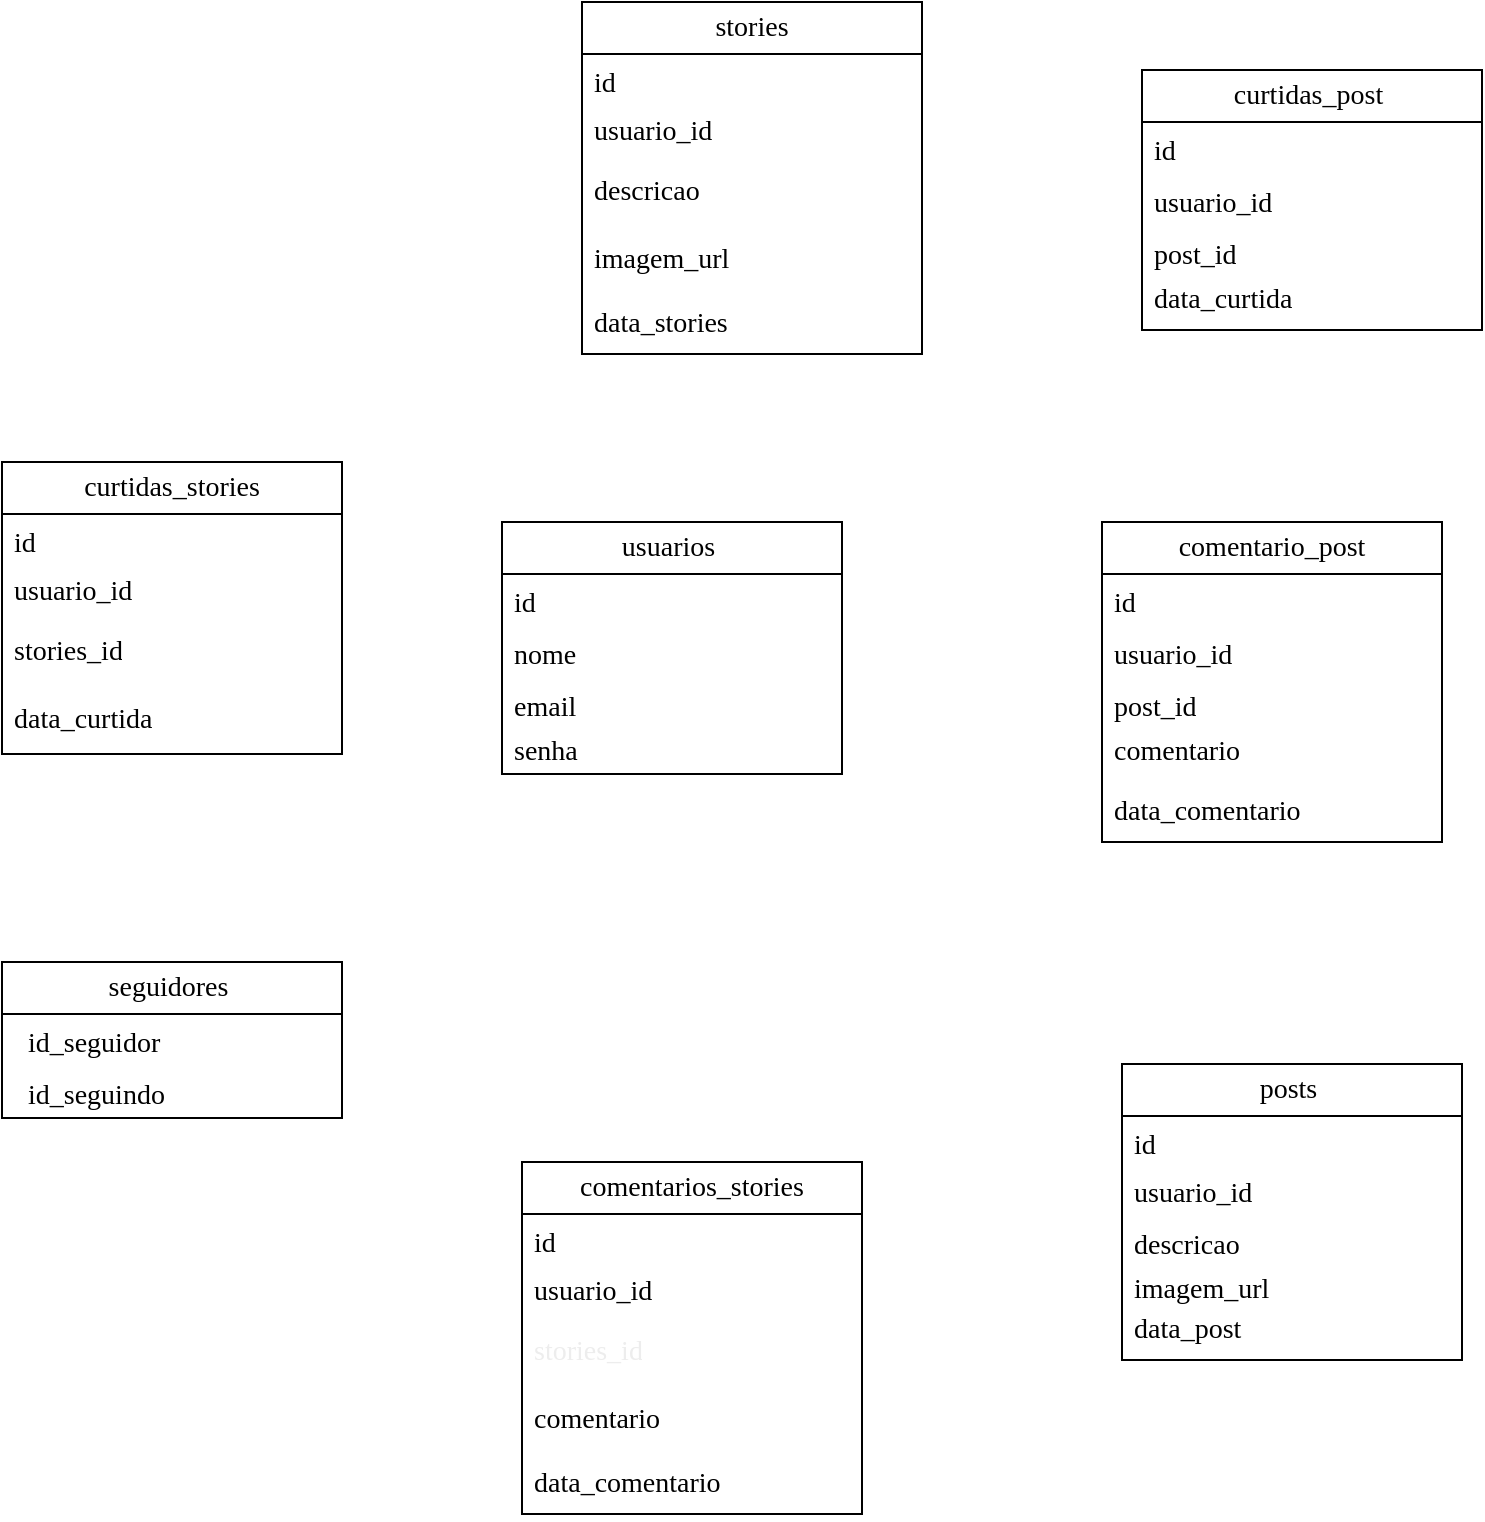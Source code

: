 <mxfile version="26.2.12">
  <diagram id="C5RBs43oDa-KdzZeNtuy" name="Page-1">
    <mxGraphModel dx="1491" dy="1922" grid="1" gridSize="10" guides="1" tooltips="1" connect="1" arrows="1" fold="1" page="1" pageScale="1" pageWidth="827" pageHeight="1169" math="0" shadow="0">
      <root>
        <mxCell id="WIyWlLk6GJQsqaUBKTNV-0" />
        <mxCell id="WIyWlLk6GJQsqaUBKTNV-1" parent="WIyWlLk6GJQsqaUBKTNV-0" />
        <mxCell id="iWua7ZJ_4IUUCElxeBm5-2" value="usuarios&amp;nbsp;" style="swimlane;fontStyle=0;childLayout=stackLayout;horizontal=1;startSize=26;fillColor=none;horizontalStack=0;resizeParent=1;resizeParentMax=0;resizeLast=0;collapsible=1;marginBottom=0;whiteSpace=wrap;html=1;fontFamily=Verdana;fontSize=14;" parent="WIyWlLk6GJQsqaUBKTNV-1" vertex="1">
          <mxGeometry x="440" y="240" width="170" height="126" as="geometry" />
        </mxCell>
        <mxCell id="iWua7ZJ_4IUUCElxeBm5-3" value="id&amp;nbsp; &amp;nbsp;&amp;nbsp;" style="text;strokeColor=none;fillColor=none;align=left;verticalAlign=top;spacingLeft=4;spacingRight=4;overflow=hidden;rotatable=0;points=[[0,0.5],[1,0.5]];portConstraint=eastwest;whiteSpace=wrap;html=1;fontFamily=Verdana;fontSize=14;" parent="iWua7ZJ_4IUUCElxeBm5-2" vertex="1">
          <mxGeometry y="26" width="170" height="26" as="geometry" />
        </mxCell>
        <mxCell id="iWua7ZJ_4IUUCElxeBm5-4" value="nome&amp;nbsp;" style="text;strokeColor=none;fillColor=none;align=left;verticalAlign=top;spacingLeft=4;spacingRight=4;overflow=hidden;rotatable=0;points=[[0,0.5],[1,0.5]];portConstraint=eastwest;whiteSpace=wrap;html=1;fontFamily=Verdana;fontSize=14;" parent="iWua7ZJ_4IUUCElxeBm5-2" vertex="1">
          <mxGeometry y="52" width="170" height="26" as="geometry" />
        </mxCell>
        <mxCell id="iWua7ZJ_4IUUCElxeBm5-5" value="email&amp;nbsp;" style="text;strokeColor=none;fillColor=none;align=left;verticalAlign=top;spacingLeft=4;spacingRight=4;overflow=hidden;rotatable=0;points=[[0,0.5],[1,0.5]];portConstraint=eastwest;whiteSpace=wrap;html=1;fontFamily=Verdana;fontSize=14;" parent="iWua7ZJ_4IUUCElxeBm5-2" vertex="1">
          <mxGeometry y="78" width="170" height="22" as="geometry" />
        </mxCell>
        <mxCell id="iWua7ZJ_4IUUCElxeBm5-8" value="senha&amp;nbsp;" style="text;strokeColor=none;fillColor=none;align=left;verticalAlign=top;spacingLeft=4;spacingRight=4;overflow=hidden;rotatable=0;points=[[0,0.5],[1,0.5]];portConstraint=eastwest;whiteSpace=wrap;html=1;fontFamily=Verdana;fontSize=14;" parent="iWua7ZJ_4IUUCElxeBm5-2" vertex="1">
          <mxGeometry y="100" width="170" height="26" as="geometry" />
        </mxCell>
        <mxCell id="iWua7ZJ_4IUUCElxeBm5-9" value="&lt;span id=&quot;docs-internal-guid-b785d1c1-7fff-65c7-04ec-d4af3d5e29a7&quot;&gt;&lt;span style=&quot;color: rgb(0, 0, 0); background-color: transparent; font-variant-numeric: normal; font-variant-east-asian: normal; font-variant-alternates: normal; font-variant-position: normal; font-variant-emoji: normal; vertical-align: baseline; white-space-collapse: preserve;&quot;&gt;seguidores &lt;/span&gt;&lt;/span&gt;" style="swimlane;fontStyle=0;childLayout=stackLayout;horizontal=1;startSize=26;fillColor=none;horizontalStack=0;resizeParent=1;resizeParentMax=0;resizeLast=0;collapsible=1;marginBottom=0;whiteSpace=wrap;html=1;fontFamily=Verdana;fontSize=14;" parent="WIyWlLk6GJQsqaUBKTNV-1" vertex="1">
          <mxGeometry x="190" y="460" width="170" height="78" as="geometry" />
        </mxCell>
        <mxCell id="iWua7ZJ_4IUUCElxeBm5-10" value="&lt;div&gt;&amp;nbsp; id_seguidor&amp;nbsp;&lt;/div&gt;&lt;div&gt;&lt;br&gt;&lt;/div&gt;" style="text;strokeColor=none;fillColor=none;align=left;verticalAlign=top;spacingLeft=4;spacingRight=4;overflow=hidden;rotatable=0;points=[[0,0.5],[1,0.5]];portConstraint=eastwest;whiteSpace=wrap;html=1;fontFamily=Verdana;fontSize=14;" parent="iWua7ZJ_4IUUCElxeBm5-9" vertex="1">
          <mxGeometry y="26" width="170" height="26" as="geometry" />
        </mxCell>
        <mxCell id="iWua7ZJ_4IUUCElxeBm5-11" value="&lt;div&gt;&amp;nbsp; id_seguindo&amp;nbsp;&lt;/div&gt;&lt;div&gt;&lt;br&gt;&lt;/div&gt;" style="text;strokeColor=none;fillColor=none;align=left;verticalAlign=top;spacingLeft=4;spacingRight=4;overflow=hidden;rotatable=0;points=[[0,0.5],[1,0.5]];portConstraint=eastwest;whiteSpace=wrap;html=1;fontFamily=Verdana;fontSize=14;" parent="iWua7ZJ_4IUUCElxeBm5-9" vertex="1">
          <mxGeometry y="52" width="170" height="26" as="geometry" />
        </mxCell>
        <mxCell id="iWua7ZJ_4IUUCElxeBm5-14" value="&lt;span id=&quot;docs-internal-guid-b637a96a-7fff-86a3-83ad-5937b34f5723&quot;&gt;&lt;span style=&quot;color: rgb(0, 0, 0); background-color: transparent; font-variant-numeric: normal; font-variant-east-asian: normal; font-variant-alternates: normal; font-variant-position: normal; font-variant-emoji: normal; vertical-align: baseline; white-space-collapse: preserve;&quot;&gt;posts &lt;/span&gt;&lt;/span&gt;" style="swimlane;fontStyle=0;childLayout=stackLayout;horizontal=1;startSize=26;fillColor=none;horizontalStack=0;resizeParent=1;resizeParentMax=0;resizeLast=0;collapsible=1;marginBottom=0;whiteSpace=wrap;html=1;fontFamily=Verdana;fontSize=14;" parent="WIyWlLk6GJQsqaUBKTNV-1" vertex="1">
          <mxGeometry x="750" y="511" width="170" height="148" as="geometry" />
        </mxCell>
        <mxCell id="iWua7ZJ_4IUUCElxeBm5-15" value="id&amp;nbsp;&amp;nbsp;" style="text;strokeColor=none;fillColor=none;align=left;verticalAlign=top;spacingLeft=4;spacingRight=4;overflow=hidden;rotatable=0;points=[[0,0.5],[1,0.5]];portConstraint=eastwest;whiteSpace=wrap;html=1;fontFamily=Verdana;fontSize=14;" parent="iWua7ZJ_4IUUCElxeBm5-14" vertex="1">
          <mxGeometry y="26" width="170" height="24" as="geometry" />
        </mxCell>
        <mxCell id="iWua7ZJ_4IUUCElxeBm5-16" value="&lt;span id=&quot;docs-internal-guid-b994578e-7fff-46da-24de-aa7fc4ab6b1c&quot;&gt;&lt;span style=&quot;color: rgb(0, 0, 0); background-color: transparent; font-variant-numeric: normal; font-variant-east-asian: normal; font-variant-alternates: normal; font-variant-position: normal; font-variant-emoji: normal; vertical-align: baseline; white-space-collapse: preserve;&quot;&gt;usuario_id &lt;/span&gt;&lt;/span&gt;" style="text;strokeColor=none;fillColor=none;align=left;verticalAlign=top;spacingLeft=4;spacingRight=4;overflow=hidden;rotatable=0;points=[[0,0.5],[1,0.5]];portConstraint=eastwest;whiteSpace=wrap;html=1;fontFamily=Verdana;fontSize=14;" parent="iWua7ZJ_4IUUCElxeBm5-14" vertex="1">
          <mxGeometry y="50" width="170" height="26" as="geometry" />
        </mxCell>
        <mxCell id="iWua7ZJ_4IUUCElxeBm5-17" value="&lt;span id=&quot;docs-internal-guid-8b86d98f-7fff-773e-81e2-166032f2e981&quot;&gt;&lt;span style=&quot;color: rgb(0, 0, 0); background-color: transparent; font-variant-numeric: normal; font-variant-east-asian: normal; font-variant-alternates: normal; font-variant-position: normal; font-variant-emoji: normal; vertical-align: baseline; white-space-collapse: preserve;&quot;&gt;descricao &lt;/span&gt;&lt;/span&gt;" style="text;strokeColor=none;fillColor=none;align=left;verticalAlign=top;spacingLeft=4;spacingRight=4;overflow=hidden;rotatable=0;points=[[0,0.5],[1,0.5]];portConstraint=eastwest;whiteSpace=wrap;html=1;fontFamily=Verdana;fontSize=14;" parent="iWua7ZJ_4IUUCElxeBm5-14" vertex="1">
          <mxGeometry y="76" width="170" height="22" as="geometry" />
        </mxCell>
        <mxCell id="iWua7ZJ_4IUUCElxeBm5-18" value="imagem_url&amp;nbsp;" style="text;strokeColor=none;fillColor=none;align=left;verticalAlign=top;spacingLeft=4;spacingRight=4;overflow=hidden;rotatable=0;points=[[0,0.5],[1,0.5]];portConstraint=eastwest;whiteSpace=wrap;html=1;fontFamily=Verdana;fontSize=14;" parent="iWua7ZJ_4IUUCElxeBm5-14" vertex="1">
          <mxGeometry y="98" width="170" height="20" as="geometry" />
        </mxCell>
        <mxCell id="iWua7ZJ_4IUUCElxeBm5-25" value="&lt;span id=&quot;docs-internal-guid-64afa6a9-7fff-0db7-e2cf-44706ea9bf8e&quot;&gt;&lt;span style=&quot;color: rgb(0, 0, 0); background-color: transparent; font-variant-numeric: normal; font-variant-east-asian: normal; font-variant-alternates: normal; font-variant-position: normal; font-variant-emoji: normal; vertical-align: baseline; white-space-collapse: preserve;&quot;&gt;data_post &lt;/span&gt;&lt;/span&gt;" style="text;strokeColor=none;fillColor=none;align=left;verticalAlign=top;spacingLeft=4;spacingRight=4;overflow=hidden;rotatable=0;points=[[0,0.5],[1,0.5]];portConstraint=eastwest;whiteSpace=wrap;html=1;fontFamily=Verdana;fontSize=14;" parent="iWua7ZJ_4IUUCElxeBm5-14" vertex="1">
          <mxGeometry y="118" width="170" height="30" as="geometry" />
        </mxCell>
        <mxCell id="iWua7ZJ_4IUUCElxeBm5-26" value="&lt;span id=&quot;docs-internal-guid-b637a96a-7fff-86a3-83ad-5937b34f5723&quot;&gt;&lt;span style=&quot;color: rgb(0, 0, 0); background-color: transparent; font-variant-numeric: normal; font-variant-east-asian: normal; font-variant-alternates: normal; font-variant-position: normal; font-variant-emoji: normal; vertical-align: baseline; white-space-collapse: preserve;&quot;&gt;curtidas_post &lt;/span&gt;&lt;/span&gt;" style="swimlane;fontStyle=0;childLayout=stackLayout;horizontal=1;startSize=26;fillColor=none;horizontalStack=0;resizeParent=1;resizeParentMax=0;resizeLast=0;collapsible=1;marginBottom=0;whiteSpace=wrap;html=1;fontFamily=Verdana;fontSize=14;" parent="WIyWlLk6GJQsqaUBKTNV-1" vertex="1">
          <mxGeometry x="760" y="14" width="170" height="130" as="geometry" />
        </mxCell>
        <mxCell id="iWua7ZJ_4IUUCElxeBm5-27" value="id&amp;nbsp; &amp;nbsp;&amp;nbsp;" style="text;strokeColor=none;fillColor=none;align=left;verticalAlign=top;spacingLeft=4;spacingRight=4;overflow=hidden;rotatable=0;points=[[0,0.5],[1,0.5]];portConstraint=eastwest;whiteSpace=wrap;html=1;fontFamily=Verdana;fontSize=14;" parent="iWua7ZJ_4IUUCElxeBm5-26" vertex="1">
          <mxGeometry y="26" width="170" height="26" as="geometry" />
        </mxCell>
        <mxCell id="iWua7ZJ_4IUUCElxeBm5-28" value="&lt;span id=&quot;docs-internal-guid-b994578e-7fff-46da-24de-aa7fc4ab6b1c&quot;&gt;&lt;span style=&quot;color: rgb(0, 0, 0); background-color: transparent; font-variant-numeric: normal; font-variant-east-asian: normal; font-variant-alternates: normal; font-variant-position: normal; font-variant-emoji: normal; vertical-align: baseline; white-space-collapse: preserve;&quot;&gt;usuario_id &lt;/span&gt;&lt;/span&gt;" style="text;strokeColor=none;fillColor=none;align=left;verticalAlign=top;spacingLeft=4;spacingRight=4;overflow=hidden;rotatable=0;points=[[0,0.5],[1,0.5]];portConstraint=eastwest;whiteSpace=wrap;html=1;fontFamily=Verdana;fontSize=14;" parent="iWua7ZJ_4IUUCElxeBm5-26" vertex="1">
          <mxGeometry y="52" width="170" height="26" as="geometry" />
        </mxCell>
        <mxCell id="iWua7ZJ_4IUUCElxeBm5-29" value="&lt;span id=&quot;docs-internal-guid-8b86d98f-7fff-773e-81e2-166032f2e981&quot;&gt;&lt;span style=&quot;color: rgb(0, 0, 0); background-color: transparent; font-variant-numeric: normal; font-variant-east-asian: normal; font-variant-alternates: normal; font-variant-position: normal; font-variant-emoji: normal; vertical-align: baseline; white-space-collapse: preserve;&quot;&gt;post_id&lt;/span&gt;&lt;/span&gt;" style="text;strokeColor=none;fillColor=none;align=left;verticalAlign=top;spacingLeft=4;spacingRight=4;overflow=hidden;rotatable=0;points=[[0,0.5],[1,0.5]];portConstraint=eastwest;whiteSpace=wrap;html=1;fontFamily=Verdana;fontSize=14;" parent="iWua7ZJ_4IUUCElxeBm5-26" vertex="1">
          <mxGeometry y="78" width="170" height="22" as="geometry" />
        </mxCell>
        <mxCell id="iWua7ZJ_4IUUCElxeBm5-30" value="data_curtida" style="text;strokeColor=none;fillColor=none;align=left;verticalAlign=top;spacingLeft=4;spacingRight=4;overflow=hidden;rotatable=0;points=[[0,0.5],[1,0.5]];portConstraint=eastwest;whiteSpace=wrap;html=1;fontFamily=Verdana;fontSize=14;" parent="iWua7ZJ_4IUUCElxeBm5-26" vertex="1">
          <mxGeometry y="100" width="170" height="30" as="geometry" />
        </mxCell>
        <mxCell id="zDFyfJNsrAbnULaWMR0R-0" value="&lt;span id=&quot;docs-internal-guid-b637a96a-7fff-86a3-83ad-5937b34f5723&quot;&gt;&lt;span style=&quot;color: rgb(0, 0, 0); background-color: transparent; font-variant-numeric: normal; font-variant-east-asian: normal; font-variant-alternates: normal; font-variant-position: normal; font-variant-emoji: normal; vertical-align: baseline; white-space-collapse: preserve;&quot;&gt;comentario_post&lt;/span&gt;&lt;/span&gt;" style="swimlane;fontStyle=0;childLayout=stackLayout;horizontal=1;startSize=26;fillColor=none;horizontalStack=0;resizeParent=1;resizeParentMax=0;resizeLast=0;collapsible=1;marginBottom=0;whiteSpace=wrap;html=1;fontFamily=Verdana;fontSize=14;" vertex="1" parent="WIyWlLk6GJQsqaUBKTNV-1">
          <mxGeometry x="740" y="240" width="170" height="160" as="geometry" />
        </mxCell>
        <mxCell id="zDFyfJNsrAbnULaWMR0R-1" value="id&amp;nbsp; &amp;nbsp;&amp;nbsp;" style="text;strokeColor=none;fillColor=none;align=left;verticalAlign=top;spacingLeft=4;spacingRight=4;overflow=hidden;rotatable=0;points=[[0,0.5],[1,0.5]];portConstraint=eastwest;whiteSpace=wrap;html=1;fontFamily=Verdana;fontSize=14;" vertex="1" parent="zDFyfJNsrAbnULaWMR0R-0">
          <mxGeometry y="26" width="170" height="26" as="geometry" />
        </mxCell>
        <mxCell id="zDFyfJNsrAbnULaWMR0R-2" value="&lt;span id=&quot;docs-internal-guid-b994578e-7fff-46da-24de-aa7fc4ab6b1c&quot;&gt;&lt;span style=&quot;color: rgb(0, 0, 0); background-color: transparent; font-variant-numeric: normal; font-variant-east-asian: normal; font-variant-alternates: normal; font-variant-position: normal; font-variant-emoji: normal; vertical-align: baseline; white-space-collapse: preserve;&quot;&gt;usuario_id &lt;/span&gt;&lt;/span&gt;" style="text;strokeColor=none;fillColor=none;align=left;verticalAlign=top;spacingLeft=4;spacingRight=4;overflow=hidden;rotatable=0;points=[[0,0.5],[1,0.5]];portConstraint=eastwest;whiteSpace=wrap;html=1;fontFamily=Verdana;fontSize=14;" vertex="1" parent="zDFyfJNsrAbnULaWMR0R-0">
          <mxGeometry y="52" width="170" height="26" as="geometry" />
        </mxCell>
        <mxCell id="zDFyfJNsrAbnULaWMR0R-3" value="&lt;span id=&quot;docs-internal-guid-8b86d98f-7fff-773e-81e2-166032f2e981&quot;&gt;&lt;span style=&quot;color: rgb(0, 0, 0); background-color: transparent; font-variant-numeric: normal; font-variant-east-asian: normal; font-variant-alternates: normal; font-variant-position: normal; font-variant-emoji: normal; vertical-align: baseline; white-space-collapse: preserve;&quot;&gt;post_id&lt;/span&gt;&lt;/span&gt;" style="text;strokeColor=none;fillColor=none;align=left;verticalAlign=top;spacingLeft=4;spacingRight=4;overflow=hidden;rotatable=0;points=[[0,0.5],[1,0.5]];portConstraint=eastwest;whiteSpace=wrap;html=1;fontFamily=Verdana;fontSize=14;" vertex="1" parent="zDFyfJNsrAbnULaWMR0R-0">
          <mxGeometry y="78" width="170" height="22" as="geometry" />
        </mxCell>
        <mxCell id="zDFyfJNsrAbnULaWMR0R-5" value="&lt;font&gt;comentario&lt;/font&gt;" style="text;strokeColor=none;fillColor=none;align=left;verticalAlign=top;spacingLeft=4;spacingRight=4;overflow=hidden;rotatable=0;points=[[0,0.5],[1,0.5]];portConstraint=eastwest;whiteSpace=wrap;html=1;fontFamily=Verdana;fontSize=14;" vertex="1" parent="zDFyfJNsrAbnULaWMR0R-0">
          <mxGeometry y="100" width="170" height="30" as="geometry" />
        </mxCell>
        <mxCell id="zDFyfJNsrAbnULaWMR0R-4" value="data_comentario" style="text;strokeColor=none;fillColor=none;align=left;verticalAlign=top;spacingLeft=4;spacingRight=4;overflow=hidden;rotatable=0;points=[[0,0.5],[1,0.5]];portConstraint=eastwest;whiteSpace=wrap;html=1;fontFamily=Verdana;fontSize=14;" vertex="1" parent="zDFyfJNsrAbnULaWMR0R-0">
          <mxGeometry y="130" width="170" height="30" as="geometry" />
        </mxCell>
        <mxCell id="zDFyfJNsrAbnULaWMR0R-12" value="&lt;span id=&quot;docs-internal-guid-b637a96a-7fff-86a3-83ad-5937b34f5723&quot;&gt;&lt;span style=&quot;color: rgb(0, 0, 0); background-color: transparent; font-variant-numeric: normal; font-variant-east-asian: normal; font-variant-alternates: normal; font-variant-position: normal; font-variant-emoji: normal; vertical-align: baseline; white-space-collapse: preserve;&quot;&gt;stories&lt;/span&gt;&lt;/span&gt;" style="swimlane;fontStyle=0;childLayout=stackLayout;horizontal=1;startSize=26;fillColor=none;horizontalStack=0;resizeParent=1;resizeParentMax=0;resizeLast=0;collapsible=1;marginBottom=0;whiteSpace=wrap;html=1;fontFamily=Verdana;fontSize=14;" vertex="1" parent="WIyWlLk6GJQsqaUBKTNV-1">
          <mxGeometry x="480" y="-20" width="170" height="176" as="geometry" />
        </mxCell>
        <mxCell id="zDFyfJNsrAbnULaWMR0R-13" value="id&amp;nbsp;&amp;nbsp;" style="text;strokeColor=none;fillColor=none;align=left;verticalAlign=top;spacingLeft=4;spacingRight=4;overflow=hidden;rotatable=0;points=[[0,0.5],[1,0.5]];portConstraint=eastwest;whiteSpace=wrap;html=1;fontFamily=Verdana;fontSize=14;" vertex="1" parent="zDFyfJNsrAbnULaWMR0R-12">
          <mxGeometry y="26" width="170" height="24" as="geometry" />
        </mxCell>
        <mxCell id="zDFyfJNsrAbnULaWMR0R-14" value="&lt;span id=&quot;docs-internal-guid-b994578e-7fff-46da-24de-aa7fc4ab6b1c&quot;&gt;&lt;span style=&quot;color: rgb(0, 0, 0); background-color: transparent; font-variant-numeric: normal; font-variant-east-asian: normal; font-variant-alternates: normal; font-variant-position: normal; font-variant-emoji: normal; vertical-align: baseline; white-space-collapse: preserve;&quot;&gt;usuario_id &lt;/span&gt;&lt;/span&gt;" style="text;strokeColor=none;fillColor=none;align=left;verticalAlign=top;spacingLeft=4;spacingRight=4;overflow=hidden;rotatable=0;points=[[0,0.5],[1,0.5]];portConstraint=eastwest;whiteSpace=wrap;html=1;fontFamily=Verdana;fontSize=14;" vertex="1" parent="zDFyfJNsrAbnULaWMR0R-12">
          <mxGeometry y="50" width="170" height="30" as="geometry" />
        </mxCell>
        <mxCell id="zDFyfJNsrAbnULaWMR0R-15" value="&lt;span id=&quot;docs-internal-guid-8b86d98f-7fff-773e-81e2-166032f2e981&quot;&gt;&lt;span style=&quot;color: rgb(0, 0, 0); background-color: transparent; font-variant-numeric: normal; font-variant-east-asian: normal; font-variant-alternates: normal; font-variant-position: normal; font-variant-emoji: normal; vertical-align: baseline; white-space-collapse: preserve;&quot;&gt;descricao &lt;/span&gt;&lt;/span&gt;" style="text;strokeColor=none;fillColor=none;align=left;verticalAlign=top;spacingLeft=4;spacingRight=4;overflow=hidden;rotatable=0;points=[[0,0.5],[1,0.5]];portConstraint=eastwest;whiteSpace=wrap;html=1;fontFamily=Verdana;fontSize=14;" vertex="1" parent="zDFyfJNsrAbnULaWMR0R-12">
          <mxGeometry y="80" width="170" height="34" as="geometry" />
        </mxCell>
        <mxCell id="zDFyfJNsrAbnULaWMR0R-16" value="imagem_url&amp;nbsp;" style="text;strokeColor=none;fillColor=none;align=left;verticalAlign=top;spacingLeft=4;spacingRight=4;overflow=hidden;rotatable=0;points=[[0,0.5],[1,0.5]];portConstraint=eastwest;whiteSpace=wrap;html=1;fontFamily=Verdana;fontSize=14;" vertex="1" parent="zDFyfJNsrAbnULaWMR0R-12">
          <mxGeometry y="114" width="170" height="32" as="geometry" />
        </mxCell>
        <mxCell id="zDFyfJNsrAbnULaWMR0R-17" value="&lt;span id=&quot;docs-internal-guid-64afa6a9-7fff-0db7-e2cf-44706ea9bf8e&quot;&gt;&lt;span style=&quot;color: rgb(0, 0, 0); background-color: transparent; font-variant-numeric: normal; font-variant-east-asian: normal; font-variant-alternates: normal; font-variant-position: normal; font-variant-emoji: normal; vertical-align: baseline; white-space-collapse: preserve;&quot;&gt;data_stories &lt;/span&gt;&lt;/span&gt;" style="text;strokeColor=none;fillColor=none;align=left;verticalAlign=top;spacingLeft=4;spacingRight=4;overflow=hidden;rotatable=0;points=[[0,0.5],[1,0.5]];portConstraint=eastwest;whiteSpace=wrap;html=1;fontFamily=Verdana;fontSize=14;" vertex="1" parent="zDFyfJNsrAbnULaWMR0R-12">
          <mxGeometry y="146" width="170" height="30" as="geometry" />
        </mxCell>
        <mxCell id="zDFyfJNsrAbnULaWMR0R-18" value="&lt;span id=&quot;docs-internal-guid-b637a96a-7fff-86a3-83ad-5937b34f5723&quot;&gt;&lt;span style=&quot;color: rgb(0, 0, 0); background-color: transparent; font-variant-numeric: normal; font-variant-east-asian: normal; font-variant-alternates: normal; font-variant-position: normal; font-variant-emoji: normal; vertical-align: baseline; white-space-collapse: preserve;&quot;&gt;curtidas_stories&lt;/span&gt;&lt;/span&gt;" style="swimlane;fontStyle=0;childLayout=stackLayout;horizontal=1;startSize=26;fillColor=none;horizontalStack=0;resizeParent=1;resizeParentMax=0;resizeLast=0;collapsible=1;marginBottom=0;whiteSpace=wrap;html=1;fontFamily=Verdana;fontSize=14;" vertex="1" parent="WIyWlLk6GJQsqaUBKTNV-1">
          <mxGeometry x="190" y="210" width="170" height="146" as="geometry" />
        </mxCell>
        <mxCell id="zDFyfJNsrAbnULaWMR0R-19" value="id&amp;nbsp;&amp;nbsp;" style="text;strokeColor=none;fillColor=none;align=left;verticalAlign=top;spacingLeft=4;spacingRight=4;overflow=hidden;rotatable=0;points=[[0,0.5],[1,0.5]];portConstraint=eastwest;whiteSpace=wrap;html=1;fontFamily=Verdana;fontSize=14;" vertex="1" parent="zDFyfJNsrAbnULaWMR0R-18">
          <mxGeometry y="26" width="170" height="24" as="geometry" />
        </mxCell>
        <mxCell id="zDFyfJNsrAbnULaWMR0R-20" value="&lt;span id=&quot;docs-internal-guid-b994578e-7fff-46da-24de-aa7fc4ab6b1c&quot;&gt;&lt;span style=&quot;color: rgb(0, 0, 0); background-color: transparent; font-variant-numeric: normal; font-variant-east-asian: normal; font-variant-alternates: normal; font-variant-position: normal; font-variant-emoji: normal; vertical-align: baseline; white-space-collapse: preserve;&quot;&gt;usuario_id &lt;/span&gt;&lt;/span&gt;" style="text;strokeColor=none;fillColor=none;align=left;verticalAlign=top;spacingLeft=4;spacingRight=4;overflow=hidden;rotatable=0;points=[[0,0.5],[1,0.5]];portConstraint=eastwest;whiteSpace=wrap;html=1;fontFamily=Verdana;fontSize=14;" vertex="1" parent="zDFyfJNsrAbnULaWMR0R-18">
          <mxGeometry y="50" width="170" height="30" as="geometry" />
        </mxCell>
        <mxCell id="zDFyfJNsrAbnULaWMR0R-21" value="&lt;span id=&quot;docs-internal-guid-8b86d98f-7fff-773e-81e2-166032f2e981&quot;&gt;&lt;span style=&quot;color: rgb(0, 0, 0); background-color: transparent; font-variant-numeric: normal; font-variant-east-asian: normal; font-variant-alternates: normal; font-variant-position: normal; font-variant-emoji: normal; vertical-align: baseline; white-space-collapse: preserve;&quot;&gt;stories_id&lt;/span&gt;&lt;/span&gt;" style="text;strokeColor=none;fillColor=none;align=left;verticalAlign=top;spacingLeft=4;spacingRight=4;overflow=hidden;rotatable=0;points=[[0,0.5],[1,0.5]];portConstraint=eastwest;whiteSpace=wrap;html=1;fontFamily=Verdana;fontSize=14;" vertex="1" parent="zDFyfJNsrAbnULaWMR0R-18">
          <mxGeometry y="80" width="170" height="34" as="geometry" />
        </mxCell>
        <mxCell id="zDFyfJNsrAbnULaWMR0R-22" value="data_curtida" style="text;strokeColor=none;fillColor=none;align=left;verticalAlign=top;spacingLeft=4;spacingRight=4;overflow=hidden;rotatable=0;points=[[0,0.5],[1,0.5]];portConstraint=eastwest;whiteSpace=wrap;html=1;fontFamily=Verdana;fontSize=14;" vertex="1" parent="zDFyfJNsrAbnULaWMR0R-18">
          <mxGeometry y="114" width="170" height="32" as="geometry" />
        </mxCell>
        <mxCell id="zDFyfJNsrAbnULaWMR0R-24" value="&lt;span id=&quot;docs-internal-guid-b637a96a-7fff-86a3-83ad-5937b34f5723&quot;&gt;&lt;span style=&quot;color: rgb(0, 0, 0); background-color: transparent; font-variant-numeric: normal; font-variant-east-asian: normal; font-variant-alternates: normal; font-variant-position: normal; font-variant-emoji: normal; vertical-align: baseline; white-space-collapse: preserve;&quot;&gt;comentarios_stories&lt;/span&gt;&lt;/span&gt;" style="swimlane;fontStyle=0;childLayout=stackLayout;horizontal=1;startSize=26;fillColor=none;horizontalStack=0;resizeParent=1;resizeParentMax=0;resizeLast=0;collapsible=1;marginBottom=0;whiteSpace=wrap;html=1;fontFamily=Verdana;fontSize=14;" vertex="1" parent="WIyWlLk6GJQsqaUBKTNV-1">
          <mxGeometry x="450" y="560" width="170" height="176" as="geometry" />
        </mxCell>
        <mxCell id="zDFyfJNsrAbnULaWMR0R-25" value="id&amp;nbsp;&amp;nbsp;" style="text;strokeColor=none;fillColor=none;align=left;verticalAlign=top;spacingLeft=4;spacingRight=4;overflow=hidden;rotatable=0;points=[[0,0.5],[1,0.5]];portConstraint=eastwest;whiteSpace=wrap;html=1;fontFamily=Verdana;fontSize=14;" vertex="1" parent="zDFyfJNsrAbnULaWMR0R-24">
          <mxGeometry y="26" width="170" height="24" as="geometry" />
        </mxCell>
        <mxCell id="zDFyfJNsrAbnULaWMR0R-26" value="&lt;span id=&quot;docs-internal-guid-b994578e-7fff-46da-24de-aa7fc4ab6b1c&quot;&gt;&lt;span style=&quot;color: rgb(0, 0, 0); background-color: transparent; font-variant-numeric: normal; font-variant-east-asian: normal; font-variant-alternates: normal; font-variant-position: normal; font-variant-emoji: normal; vertical-align: baseline; white-space-collapse: preserve;&quot;&gt;usuario_id &lt;/span&gt;&lt;/span&gt;" style="text;strokeColor=none;fillColor=none;align=left;verticalAlign=top;spacingLeft=4;spacingRight=4;overflow=hidden;rotatable=0;points=[[0,0.5],[1,0.5]];portConstraint=eastwest;whiteSpace=wrap;html=1;fontFamily=Verdana;fontSize=14;" vertex="1" parent="zDFyfJNsrAbnULaWMR0R-24">
          <mxGeometry y="50" width="170" height="30" as="geometry" />
        </mxCell>
        <mxCell id="zDFyfJNsrAbnULaWMR0R-27" value="&lt;span style=&quot;white-space-collapse: preserve;&quot;&gt;&lt;font style=&quot;color: light-dark(rgb(237, 237, 237), rgb(255, 255, 255));&quot;&gt;stories_id&lt;/font&gt;&lt;/span&gt;" style="text;strokeColor=none;fillColor=none;align=left;verticalAlign=top;spacingLeft=4;spacingRight=4;overflow=hidden;rotatable=0;points=[[0,0.5],[1,0.5]];portConstraint=eastwest;whiteSpace=wrap;html=1;fontFamily=Verdana;fontSize=14;" vertex="1" parent="zDFyfJNsrAbnULaWMR0R-24">
          <mxGeometry y="80" width="170" height="34" as="geometry" />
        </mxCell>
        <mxCell id="zDFyfJNsrAbnULaWMR0R-28" value="&lt;font&gt;comentario&lt;/font&gt;" style="text;strokeColor=none;fillColor=none;align=left;verticalAlign=top;spacingLeft=4;spacingRight=4;overflow=hidden;rotatable=0;points=[[0,0.5],[1,0.5]];portConstraint=eastwest;whiteSpace=wrap;html=1;fontFamily=Verdana;fontSize=14;" vertex="1" parent="zDFyfJNsrAbnULaWMR0R-24">
          <mxGeometry y="114" width="170" height="32" as="geometry" />
        </mxCell>
        <mxCell id="zDFyfJNsrAbnULaWMR0R-29" value="&lt;span id=&quot;docs-internal-guid-64afa6a9-7fff-0db7-e2cf-44706ea9bf8e&quot;&gt;&lt;span style=&quot;color: rgb(0, 0, 0); background-color: transparent; font-variant-numeric: normal; font-variant-east-asian: normal; font-variant-alternates: normal; font-variant-position: normal; font-variant-emoji: normal; vertical-align: baseline; white-space-collapse: preserve;&quot;&gt;data_comentario&lt;/span&gt;&lt;/span&gt;" style="text;strokeColor=none;fillColor=none;align=left;verticalAlign=top;spacingLeft=4;spacingRight=4;overflow=hidden;rotatable=0;points=[[0,0.5],[1,0.5]];portConstraint=eastwest;whiteSpace=wrap;html=1;fontFamily=Verdana;fontSize=14;" vertex="1" parent="zDFyfJNsrAbnULaWMR0R-24">
          <mxGeometry y="146" width="170" height="30" as="geometry" />
        </mxCell>
      </root>
    </mxGraphModel>
  </diagram>
</mxfile>
